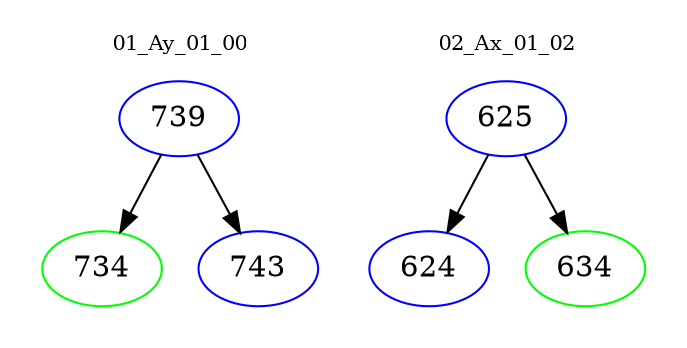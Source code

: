digraph{
subgraph cluster_0 {
color = white
label = "01_Ay_01_00";
fontsize=10;
T0_739 [label="739", color="blue"]
T0_739 -> T0_734 [color="black"]
T0_734 [label="734", color="green"]
T0_739 -> T0_743 [color="black"]
T0_743 [label="743", color="blue"]
}
subgraph cluster_1 {
color = white
label = "02_Ax_01_02";
fontsize=10;
T1_625 [label="625", color="blue"]
T1_625 -> T1_624 [color="black"]
T1_624 [label="624", color="blue"]
T1_625 -> T1_634 [color="black"]
T1_634 [label="634", color="green"]
}
}
